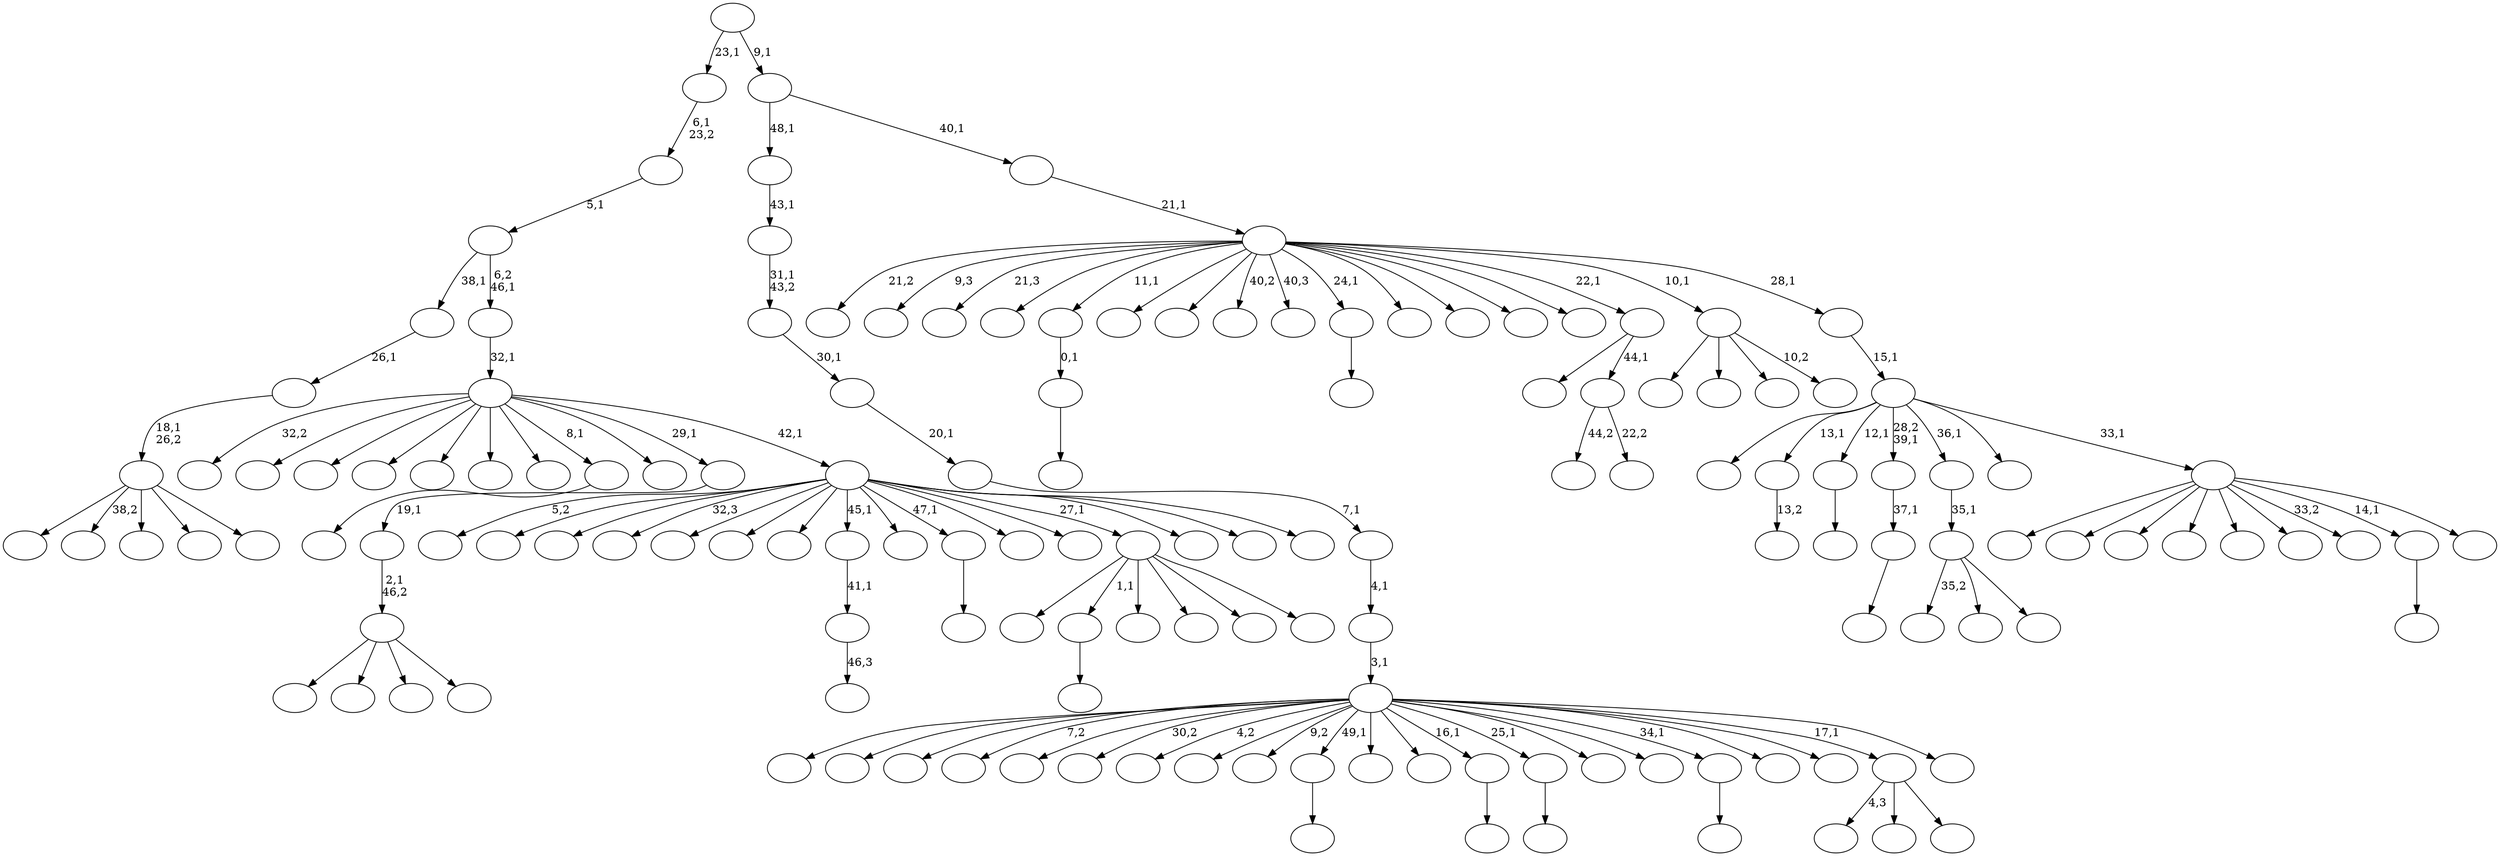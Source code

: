 digraph T {
	150 [label=""]
	149 [label=""]
	148 [label=""]
	147 [label=""]
	146 [label=""]
	145 [label=""]
	144 [label=""]
	143 [label=""]
	142 [label=""]
	141 [label=""]
	140 [label=""]
	139 [label=""]
	138 [label=""]
	137 [label=""]
	136 [label=""]
	135 [label=""]
	134 [label=""]
	133 [label=""]
	132 [label=""]
	131 [label=""]
	130 [label=""]
	129 [label=""]
	128 [label=""]
	127 [label=""]
	126 [label=""]
	125 [label=""]
	124 [label=""]
	123 [label=""]
	122 [label=""]
	121 [label=""]
	120 [label=""]
	119 [label=""]
	118 [label=""]
	117 [label=""]
	116 [label=""]
	115 [label=""]
	114 [label=""]
	113 [label=""]
	112 [label=""]
	111 [label=""]
	110 [label=""]
	109 [label=""]
	108 [label=""]
	107 [label=""]
	106 [label=""]
	105 [label=""]
	104 [label=""]
	103 [label=""]
	102 [label=""]
	101 [label=""]
	100 [label=""]
	99 [label=""]
	98 [label=""]
	97 [label=""]
	96 [label=""]
	95 [label=""]
	94 [label=""]
	93 [label=""]
	92 [label=""]
	91 [label=""]
	90 [label=""]
	89 [label=""]
	88 [label=""]
	87 [label=""]
	86 [label=""]
	85 [label=""]
	84 [label=""]
	83 [label=""]
	82 [label=""]
	81 [label=""]
	80 [label=""]
	79 [label=""]
	78 [label=""]
	77 [label=""]
	76 [label=""]
	75 [label=""]
	74 [label=""]
	73 [label=""]
	72 [label=""]
	71 [label=""]
	70 [label=""]
	69 [label=""]
	68 [label=""]
	67 [label=""]
	66 [label=""]
	65 [label=""]
	64 [label=""]
	63 [label=""]
	62 [label=""]
	61 [label=""]
	60 [label=""]
	59 [label=""]
	58 [label=""]
	57 [label=""]
	56 [label=""]
	55 [label=""]
	54 [label=""]
	53 [label=""]
	52 [label=""]
	51 [label=""]
	50 [label=""]
	49 [label=""]
	48 [label=""]
	47 [label=""]
	46 [label=""]
	45 [label=""]
	44 [label=""]
	43 [label=""]
	42 [label=""]
	41 [label=""]
	40 [label=""]
	39 [label=""]
	38 [label=""]
	37 [label=""]
	36 [label=""]
	35 [label=""]
	34 [label=""]
	33 [label=""]
	32 [label=""]
	31 [label=""]
	30 [label=""]
	29 [label=""]
	28 [label=""]
	27 [label=""]
	26 [label=""]
	25 [label=""]
	24 [label=""]
	23 [label=""]
	22 [label=""]
	21 [label=""]
	20 [label=""]
	19 [label=""]
	18 [label=""]
	17 [label=""]
	16 [label=""]
	15 [label=""]
	14 [label=""]
	13 [label=""]
	12 [label=""]
	11 [label=""]
	10 [label=""]
	9 [label=""]
	8 [label=""]
	7 [label=""]
	6 [label=""]
	5 [label=""]
	4 [label=""]
	3 [label=""]
	2 [label=""]
	1 [label=""]
	0 [label=""]
	138 -> 139 [label="13,2"]
	118 -> 119 [label=""]
	117 -> 118 [label="0,1"]
	114 -> 115 [label=""]
	111 -> 112 [label=""]
	109 -> 110 [label=""]
	108 -> 109 [label="37,1"]
	102 -> 103 [label=""]
	100 -> 101 [label=""]
	94 -> 133 [label="35,2"]
	94 -> 128 [label=""]
	94 -> 95 [label=""]
	93 -> 94 [label="35,1"]
	89 -> 90 [label=""]
	85 -> 86 [label=""]
	79 -> 80 [label=""]
	74 -> 75 [label=""]
	72 -> 73 [label="46,3"]
	71 -> 72 [label="41,1"]
	63 -> 106 [label="4,3"]
	63 -> 92 [label=""]
	63 -> 64 [label=""]
	61 -> 62 [label=""]
	50 -> 130 [label=""]
	50 -> 65 [label=""]
	50 -> 58 [label=""]
	50 -> 51 [label=""]
	49 -> 50 [label="2,1\n46,2"]
	48 -> 49 [label="19,1"]
	45 -> 126 [label=""]
	45 -> 120 [label="38,2"]
	45 -> 59 [label=""]
	45 -> 47 [label=""]
	45 -> 46 [label=""]
	44 -> 45 [label="18,1\n26,2"]
	43 -> 44 [label="26,1"]
	34 -> 35 [label=""]
	32 -> 40 [label="44,2"]
	32 -> 33 [label="22,2"]
	31 -> 122 [label=""]
	31 -> 32 [label="44,1"]
	29 -> 125 [label=""]
	29 -> 85 [label="1,1"]
	29 -> 84 [label=""]
	29 -> 56 [label=""]
	29 -> 41 [label=""]
	29 -> 30 [label=""]
	25 -> 67 [label=""]
	25 -> 42 [label=""]
	25 -> 27 [label=""]
	25 -> 26 [label="10,2"]
	22 -> 148 [label="5,2"]
	22 -> 145 [label=""]
	22 -> 141 [label=""]
	22 -> 105 [label="32,3"]
	22 -> 104 [label=""]
	22 -> 82 [label=""]
	22 -> 76 [label=""]
	22 -> 71 [label="45,1"]
	22 -> 69 [label=""]
	22 -> 61 [label="47,1"]
	22 -> 54 [label=""]
	22 -> 36 [label=""]
	22 -> 29 [label="27,1"]
	22 -> 28 [label=""]
	22 -> 24 [label=""]
	22 -> 23 [label=""]
	21 -> 144 [label="32,2"]
	21 -> 131 [label=""]
	21 -> 127 [label=""]
	21 -> 123 [label=""]
	21 -> 98 [label=""]
	21 -> 88 [label=""]
	21 -> 87 [label=""]
	21 -> 74 [label="8,1"]
	21 -> 70 [label=""]
	21 -> 48 [label="29,1"]
	21 -> 22 [label="42,1"]
	20 -> 21 [label="32,1"]
	19 -> 43 [label="38,1"]
	19 -> 20 [label="6,2\n46,1"]
	18 -> 19 [label="5,1"]
	17 -> 18 [label="6,1\n23,2"]
	15 -> 150 [label=""]
	15 -> 149 [label=""]
	15 -> 140 [label=""]
	15 -> 137 [label="7,2"]
	15 -> 135 [label=""]
	15 -> 134 [label="30,2"]
	15 -> 132 [label="4,2"]
	15 -> 129 [label=""]
	15 -> 124 [label="9,2"]
	15 -> 114 [label="49,1"]
	15 -> 113 [label=""]
	15 -> 107 [label=""]
	15 -> 102 [label="16,1"]
	15 -> 100 [label="25,1"]
	15 -> 99 [label=""]
	15 -> 91 [label=""]
	15 -> 89 [label="34,1"]
	15 -> 83 [label=""]
	15 -> 78 [label=""]
	15 -> 63 [label="17,1"]
	15 -> 16 [label=""]
	14 -> 15 [label="3,1"]
	13 -> 14 [label="4,1"]
	12 -> 13 [label="7,1"]
	11 -> 12 [label="20,1"]
	10 -> 11 [label="30,1"]
	9 -> 10 [label="31,1\n43,2"]
	8 -> 9 [label="43,1"]
	6 -> 142 [label=""]
	6 -> 68 [label=""]
	6 -> 57 [label=""]
	6 -> 55 [label=""]
	6 -> 53 [label=""]
	6 -> 39 [label=""]
	6 -> 38 [label="33,2"]
	6 -> 34 [label="14,1"]
	6 -> 7 [label=""]
	5 -> 147 [label=""]
	5 -> 138 [label="13,1"]
	5 -> 111 [label="12,1"]
	5 -> 108 [label="28,2\n39,1"]
	5 -> 93 [label="36,1"]
	5 -> 37 [label=""]
	5 -> 6 [label="33,1"]
	4 -> 5 [label="15,1"]
	3 -> 146 [label="21,2"]
	3 -> 143 [label="9,3"]
	3 -> 136 [label="21,3"]
	3 -> 121 [label=""]
	3 -> 117 [label="11,1"]
	3 -> 116 [label=""]
	3 -> 97 [label=""]
	3 -> 96 [label="40,2"]
	3 -> 81 [label="40,3"]
	3 -> 79 [label="24,1"]
	3 -> 77 [label=""]
	3 -> 66 [label=""]
	3 -> 60 [label=""]
	3 -> 52 [label=""]
	3 -> 31 [label="22,1"]
	3 -> 25 [label="10,1"]
	3 -> 4 [label="28,1"]
	2 -> 3 [label="21,1"]
	1 -> 8 [label="48,1"]
	1 -> 2 [label="40,1"]
	0 -> 17 [label="23,1"]
	0 -> 1 [label="9,1"]
}
